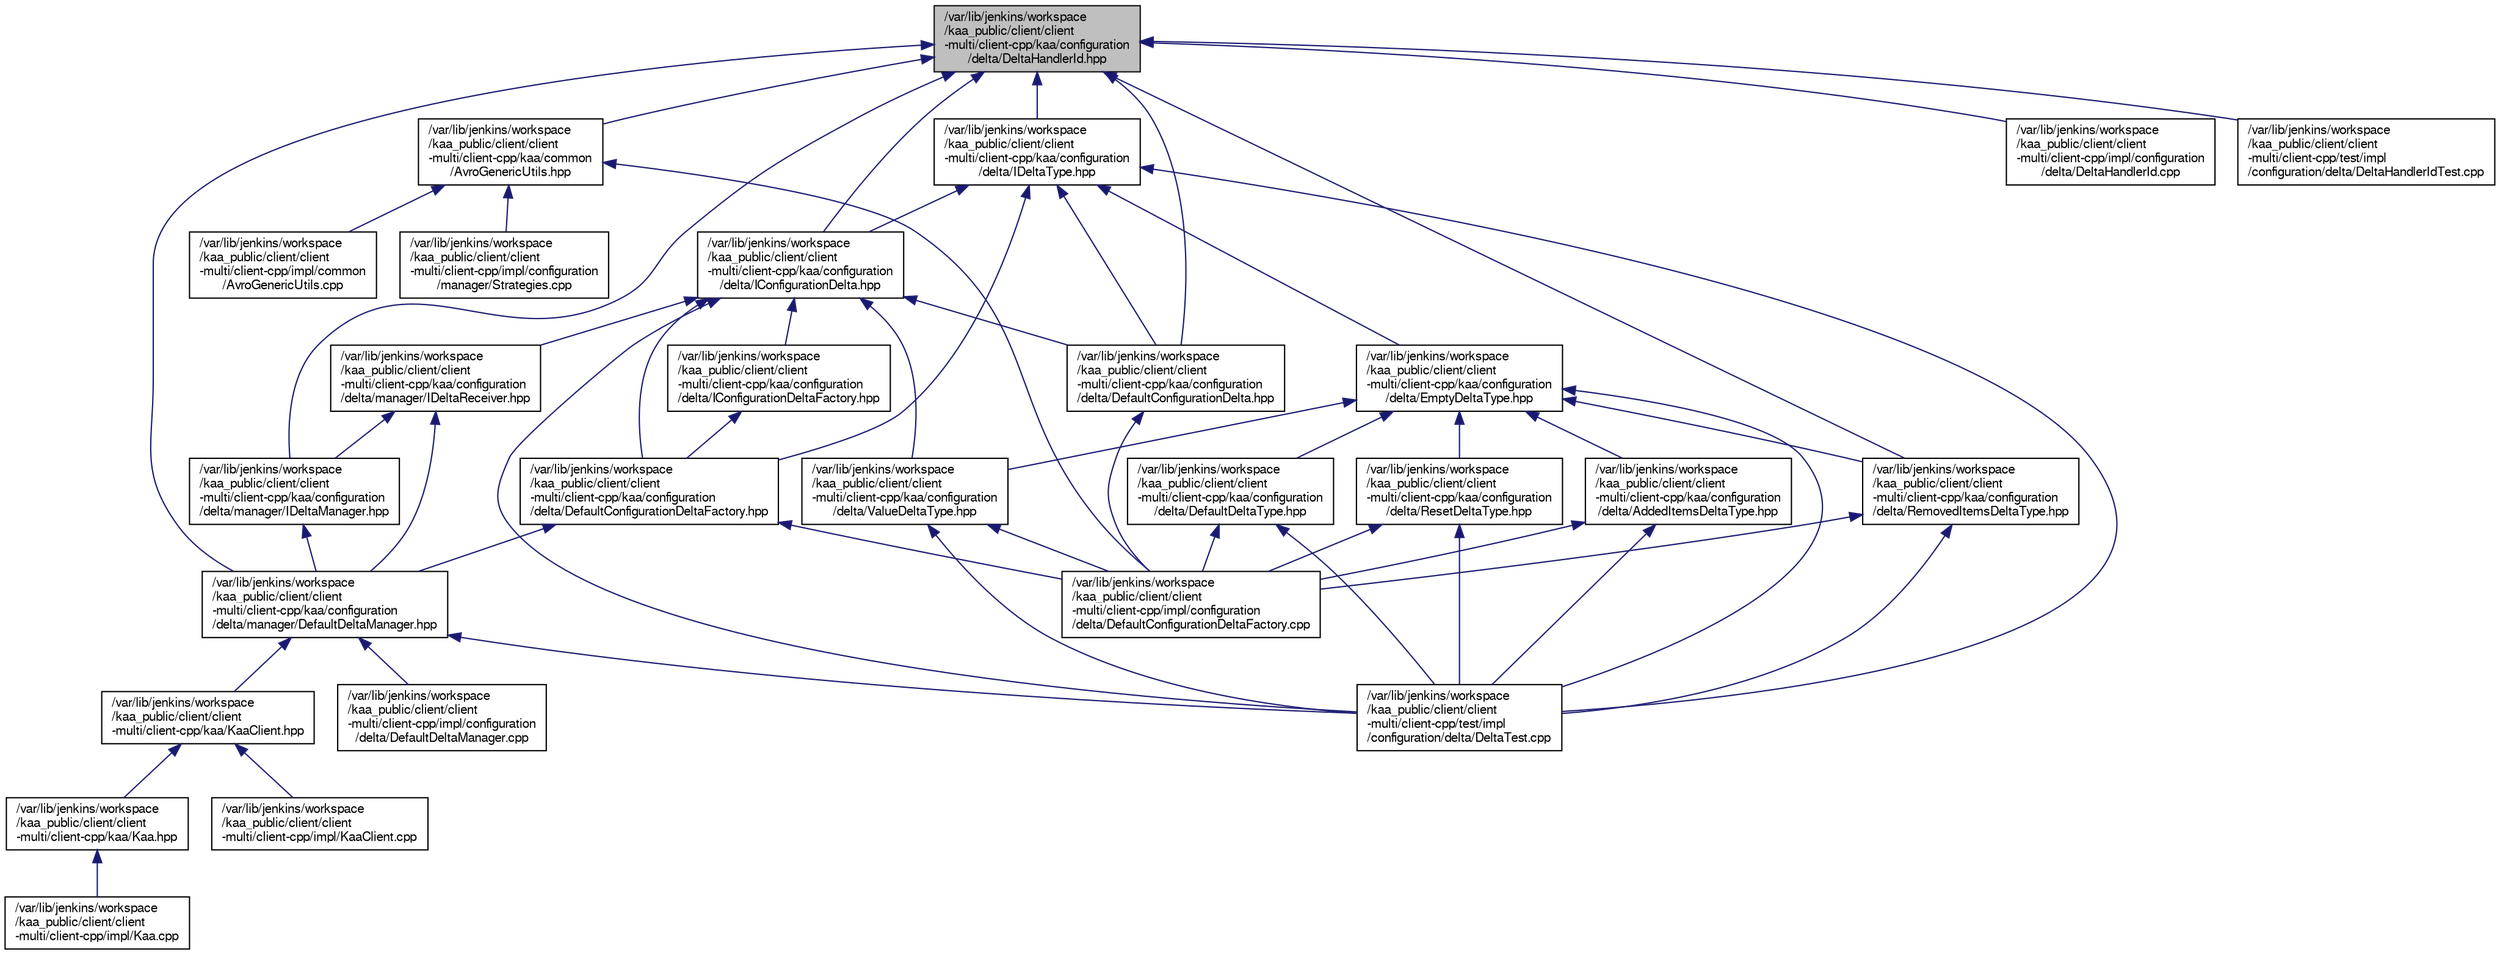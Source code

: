 digraph "/var/lib/jenkins/workspace/kaa_public/client/client-multi/client-cpp/kaa/configuration/delta/DeltaHandlerId.hpp"
{
  bgcolor="transparent";
  edge [fontname="FreeSans",fontsize="10",labelfontname="FreeSans",labelfontsize="10"];
  node [fontname="FreeSans",fontsize="10",shape=record];
  Node1 [label="/var/lib/jenkins/workspace\l/kaa_public/client/client\l-multi/client-cpp/kaa/configuration\l/delta/DeltaHandlerId.hpp",height=0.2,width=0.4,color="black", fillcolor="grey75", style="filled" fontcolor="black"];
  Node1 -> Node2 [dir="back",color="midnightblue",fontsize="10",style="solid",fontname="FreeSans"];
  Node2 [label="/var/lib/jenkins/workspace\l/kaa_public/client/client\l-multi/client-cpp/kaa/common\l/AvroGenericUtils.hpp",height=0.2,width=0.4,color="black",URL="$AvroGenericUtils_8hpp.html"];
  Node2 -> Node3 [dir="back",color="midnightblue",fontsize="10",style="solid",fontname="FreeSans"];
  Node3 [label="/var/lib/jenkins/workspace\l/kaa_public/client/client\l-multi/client-cpp/impl/common\l/AvroGenericUtils.cpp",height=0.2,width=0.4,color="black",URL="$AvroGenericUtils_8cpp.html"];
  Node2 -> Node4 [dir="back",color="midnightblue",fontsize="10",style="solid",fontname="FreeSans"];
  Node4 [label="/var/lib/jenkins/workspace\l/kaa_public/client/client\l-multi/client-cpp/impl/configuration\l/delta/DefaultConfigurationDeltaFactory.cpp",height=0.2,width=0.4,color="black",URL="$DefaultConfigurationDeltaFactory_8cpp.html"];
  Node2 -> Node5 [dir="back",color="midnightblue",fontsize="10",style="solid",fontname="FreeSans"];
  Node5 [label="/var/lib/jenkins/workspace\l/kaa_public/client/client\l-multi/client-cpp/impl/configuration\l/manager/Strategies.cpp",height=0.2,width=0.4,color="black",URL="$Strategies_8cpp.html"];
  Node1 -> Node6 [dir="back",color="midnightblue",fontsize="10",style="solid",fontname="FreeSans"];
  Node6 [label="/var/lib/jenkins/workspace\l/kaa_public/client/client\l-multi/client-cpp/kaa/configuration\l/delta/IDeltaType.hpp",height=0.2,width=0.4,color="black",URL="$IDeltaType_8hpp.html"];
  Node6 -> Node7 [dir="back",color="midnightblue",fontsize="10",style="solid",fontname="FreeSans"];
  Node7 [label="/var/lib/jenkins/workspace\l/kaa_public/client/client\l-multi/client-cpp/kaa/configuration\l/delta/DefaultConfigurationDeltaFactory.hpp",height=0.2,width=0.4,color="black",URL="$DefaultConfigurationDeltaFactory_8hpp.html"];
  Node7 -> Node4 [dir="back",color="midnightblue",fontsize="10",style="solid",fontname="FreeSans"];
  Node7 -> Node8 [dir="back",color="midnightblue",fontsize="10",style="solid",fontname="FreeSans"];
  Node8 [label="/var/lib/jenkins/workspace\l/kaa_public/client/client\l-multi/client-cpp/kaa/configuration\l/delta/manager/DefaultDeltaManager.hpp",height=0.2,width=0.4,color="black",URL="$DefaultDeltaManager_8hpp.html"];
  Node8 -> Node9 [dir="back",color="midnightblue",fontsize="10",style="solid",fontname="FreeSans"];
  Node9 [label="/var/lib/jenkins/workspace\l/kaa_public/client/client\l-multi/client-cpp/impl/configuration\l/delta/DefaultDeltaManager.cpp",height=0.2,width=0.4,color="black",URL="$DefaultDeltaManager_8cpp.html"];
  Node8 -> Node10 [dir="back",color="midnightblue",fontsize="10",style="solid",fontname="FreeSans"];
  Node10 [label="/var/lib/jenkins/workspace\l/kaa_public/client/client\l-multi/client-cpp/kaa/KaaClient.hpp",height=0.2,width=0.4,color="black",URL="$KaaClient_8hpp.html"];
  Node10 -> Node11 [dir="back",color="midnightblue",fontsize="10",style="solid",fontname="FreeSans"];
  Node11 [label="/var/lib/jenkins/workspace\l/kaa_public/client/client\l-multi/client-cpp/kaa/Kaa.hpp",height=0.2,width=0.4,color="black",URL="$Kaa_8hpp.html"];
  Node11 -> Node12 [dir="back",color="midnightblue",fontsize="10",style="solid",fontname="FreeSans"];
  Node12 [label="/var/lib/jenkins/workspace\l/kaa_public/client/client\l-multi/client-cpp/impl/Kaa.cpp",height=0.2,width=0.4,color="black",URL="$Kaa_8cpp.html"];
  Node10 -> Node13 [dir="back",color="midnightblue",fontsize="10",style="solid",fontname="FreeSans"];
  Node13 [label="/var/lib/jenkins/workspace\l/kaa_public/client/client\l-multi/client-cpp/impl/KaaClient.cpp",height=0.2,width=0.4,color="black",URL="$KaaClient_8cpp.html"];
  Node8 -> Node14 [dir="back",color="midnightblue",fontsize="10",style="solid",fontname="FreeSans"];
  Node14 [label="/var/lib/jenkins/workspace\l/kaa_public/client/client\l-multi/client-cpp/test/impl\l/configuration/delta/DeltaTest.cpp",height=0.2,width=0.4,color="black",URL="$DeltaTest_8cpp.html"];
  Node6 -> Node15 [dir="back",color="midnightblue",fontsize="10",style="solid",fontname="FreeSans"];
  Node15 [label="/var/lib/jenkins/workspace\l/kaa_public/client/client\l-multi/client-cpp/kaa/configuration\l/delta/IConfigurationDelta.hpp",height=0.2,width=0.4,color="black",URL="$IConfigurationDelta_8hpp.html"];
  Node15 -> Node7 [dir="back",color="midnightblue",fontsize="10",style="solid",fontname="FreeSans"];
  Node15 -> Node16 [dir="back",color="midnightblue",fontsize="10",style="solid",fontname="FreeSans"];
  Node16 [label="/var/lib/jenkins/workspace\l/kaa_public/client/client\l-multi/client-cpp/kaa/configuration\l/delta/IConfigurationDeltaFactory.hpp",height=0.2,width=0.4,color="black",URL="$IConfigurationDeltaFactory_8hpp.html"];
  Node16 -> Node7 [dir="back",color="midnightblue",fontsize="10",style="solid",fontname="FreeSans"];
  Node15 -> Node17 [dir="back",color="midnightblue",fontsize="10",style="solid",fontname="FreeSans"];
  Node17 [label="/var/lib/jenkins/workspace\l/kaa_public/client/client\l-multi/client-cpp/kaa/configuration\l/delta/ValueDeltaType.hpp",height=0.2,width=0.4,color="black",URL="$ValueDeltaType_8hpp.html"];
  Node17 -> Node4 [dir="back",color="midnightblue",fontsize="10",style="solid",fontname="FreeSans"];
  Node17 -> Node14 [dir="back",color="midnightblue",fontsize="10",style="solid",fontname="FreeSans"];
  Node15 -> Node18 [dir="back",color="midnightblue",fontsize="10",style="solid",fontname="FreeSans"];
  Node18 [label="/var/lib/jenkins/workspace\l/kaa_public/client/client\l-multi/client-cpp/kaa/configuration\l/delta/DefaultConfigurationDelta.hpp",height=0.2,width=0.4,color="black",URL="$DefaultConfigurationDelta_8hpp.html"];
  Node18 -> Node4 [dir="back",color="midnightblue",fontsize="10",style="solid",fontname="FreeSans"];
  Node15 -> Node19 [dir="back",color="midnightblue",fontsize="10",style="solid",fontname="FreeSans"];
  Node19 [label="/var/lib/jenkins/workspace\l/kaa_public/client/client\l-multi/client-cpp/kaa/configuration\l/delta/manager/IDeltaReceiver.hpp",height=0.2,width=0.4,color="black",URL="$IDeltaReceiver_8hpp.html"];
  Node19 -> Node8 [dir="back",color="midnightblue",fontsize="10",style="solid",fontname="FreeSans"];
  Node19 -> Node20 [dir="back",color="midnightblue",fontsize="10",style="solid",fontname="FreeSans"];
  Node20 [label="/var/lib/jenkins/workspace\l/kaa_public/client/client\l-multi/client-cpp/kaa/configuration\l/delta/manager/IDeltaManager.hpp",height=0.2,width=0.4,color="black",URL="$IDeltaManager_8hpp.html"];
  Node20 -> Node8 [dir="back",color="midnightblue",fontsize="10",style="solid",fontname="FreeSans"];
  Node15 -> Node14 [dir="back",color="midnightblue",fontsize="10",style="solid",fontname="FreeSans"];
  Node6 -> Node21 [dir="back",color="midnightblue",fontsize="10",style="solid",fontname="FreeSans"];
  Node21 [label="/var/lib/jenkins/workspace\l/kaa_public/client/client\l-multi/client-cpp/kaa/configuration\l/delta/EmptyDeltaType.hpp",height=0.2,width=0.4,color="black",URL="$EmptyDeltaType_8hpp.html"];
  Node21 -> Node22 [dir="back",color="midnightblue",fontsize="10",style="solid",fontname="FreeSans"];
  Node22 [label="/var/lib/jenkins/workspace\l/kaa_public/client/client\l-multi/client-cpp/kaa/configuration\l/delta/DefaultDeltaType.hpp",height=0.2,width=0.4,color="black",URL="$DefaultDeltaType_8hpp.html"];
  Node22 -> Node4 [dir="back",color="midnightblue",fontsize="10",style="solid",fontname="FreeSans"];
  Node22 -> Node14 [dir="back",color="midnightblue",fontsize="10",style="solid",fontname="FreeSans"];
  Node21 -> Node23 [dir="back",color="midnightblue",fontsize="10",style="solid",fontname="FreeSans"];
  Node23 [label="/var/lib/jenkins/workspace\l/kaa_public/client/client\l-multi/client-cpp/kaa/configuration\l/delta/ResetDeltaType.hpp",height=0.2,width=0.4,color="black",URL="$ResetDeltaType_8hpp.html"];
  Node23 -> Node4 [dir="back",color="midnightblue",fontsize="10",style="solid",fontname="FreeSans"];
  Node23 -> Node14 [dir="back",color="midnightblue",fontsize="10",style="solid",fontname="FreeSans"];
  Node21 -> Node17 [dir="back",color="midnightblue",fontsize="10",style="solid",fontname="FreeSans"];
  Node21 -> Node24 [dir="back",color="midnightblue",fontsize="10",style="solid",fontname="FreeSans"];
  Node24 [label="/var/lib/jenkins/workspace\l/kaa_public/client/client\l-multi/client-cpp/kaa/configuration\l/delta/AddedItemsDeltaType.hpp",height=0.2,width=0.4,color="black",URL="$AddedItemsDeltaType_8hpp.html"];
  Node24 -> Node4 [dir="back",color="midnightblue",fontsize="10",style="solid",fontname="FreeSans"];
  Node24 -> Node14 [dir="back",color="midnightblue",fontsize="10",style="solid",fontname="FreeSans"];
  Node21 -> Node25 [dir="back",color="midnightblue",fontsize="10",style="solid",fontname="FreeSans"];
  Node25 [label="/var/lib/jenkins/workspace\l/kaa_public/client/client\l-multi/client-cpp/kaa/configuration\l/delta/RemovedItemsDeltaType.hpp",height=0.2,width=0.4,color="black",URL="$RemovedItemsDeltaType_8hpp.html"];
  Node25 -> Node4 [dir="back",color="midnightblue",fontsize="10",style="solid",fontname="FreeSans"];
  Node25 -> Node14 [dir="back",color="midnightblue",fontsize="10",style="solid",fontname="FreeSans"];
  Node21 -> Node14 [dir="back",color="midnightblue",fontsize="10",style="solid",fontname="FreeSans"];
  Node6 -> Node18 [dir="back",color="midnightblue",fontsize="10",style="solid",fontname="FreeSans"];
  Node6 -> Node14 [dir="back",color="midnightblue",fontsize="10",style="solid",fontname="FreeSans"];
  Node1 -> Node15 [dir="back",color="midnightblue",fontsize="10",style="solid",fontname="FreeSans"];
  Node1 -> Node25 [dir="back",color="midnightblue",fontsize="10",style="solid",fontname="FreeSans"];
  Node1 -> Node18 [dir="back",color="midnightblue",fontsize="10",style="solid",fontname="FreeSans"];
  Node1 -> Node8 [dir="back",color="midnightblue",fontsize="10",style="solid",fontname="FreeSans"];
  Node1 -> Node20 [dir="back",color="midnightblue",fontsize="10",style="solid",fontname="FreeSans"];
  Node1 -> Node26 [dir="back",color="midnightblue",fontsize="10",style="solid",fontname="FreeSans"];
  Node26 [label="/var/lib/jenkins/workspace\l/kaa_public/client/client\l-multi/client-cpp/impl/configuration\l/delta/DeltaHandlerId.cpp",height=0.2,width=0.4,color="black",URL="$DeltaHandlerId_8cpp.html"];
  Node1 -> Node27 [dir="back",color="midnightblue",fontsize="10",style="solid",fontname="FreeSans"];
  Node27 [label="/var/lib/jenkins/workspace\l/kaa_public/client/client\l-multi/client-cpp/test/impl\l/configuration/delta/DeltaHandlerIdTest.cpp",height=0.2,width=0.4,color="black",URL="$DeltaHandlerIdTest_8cpp.html"];
}
